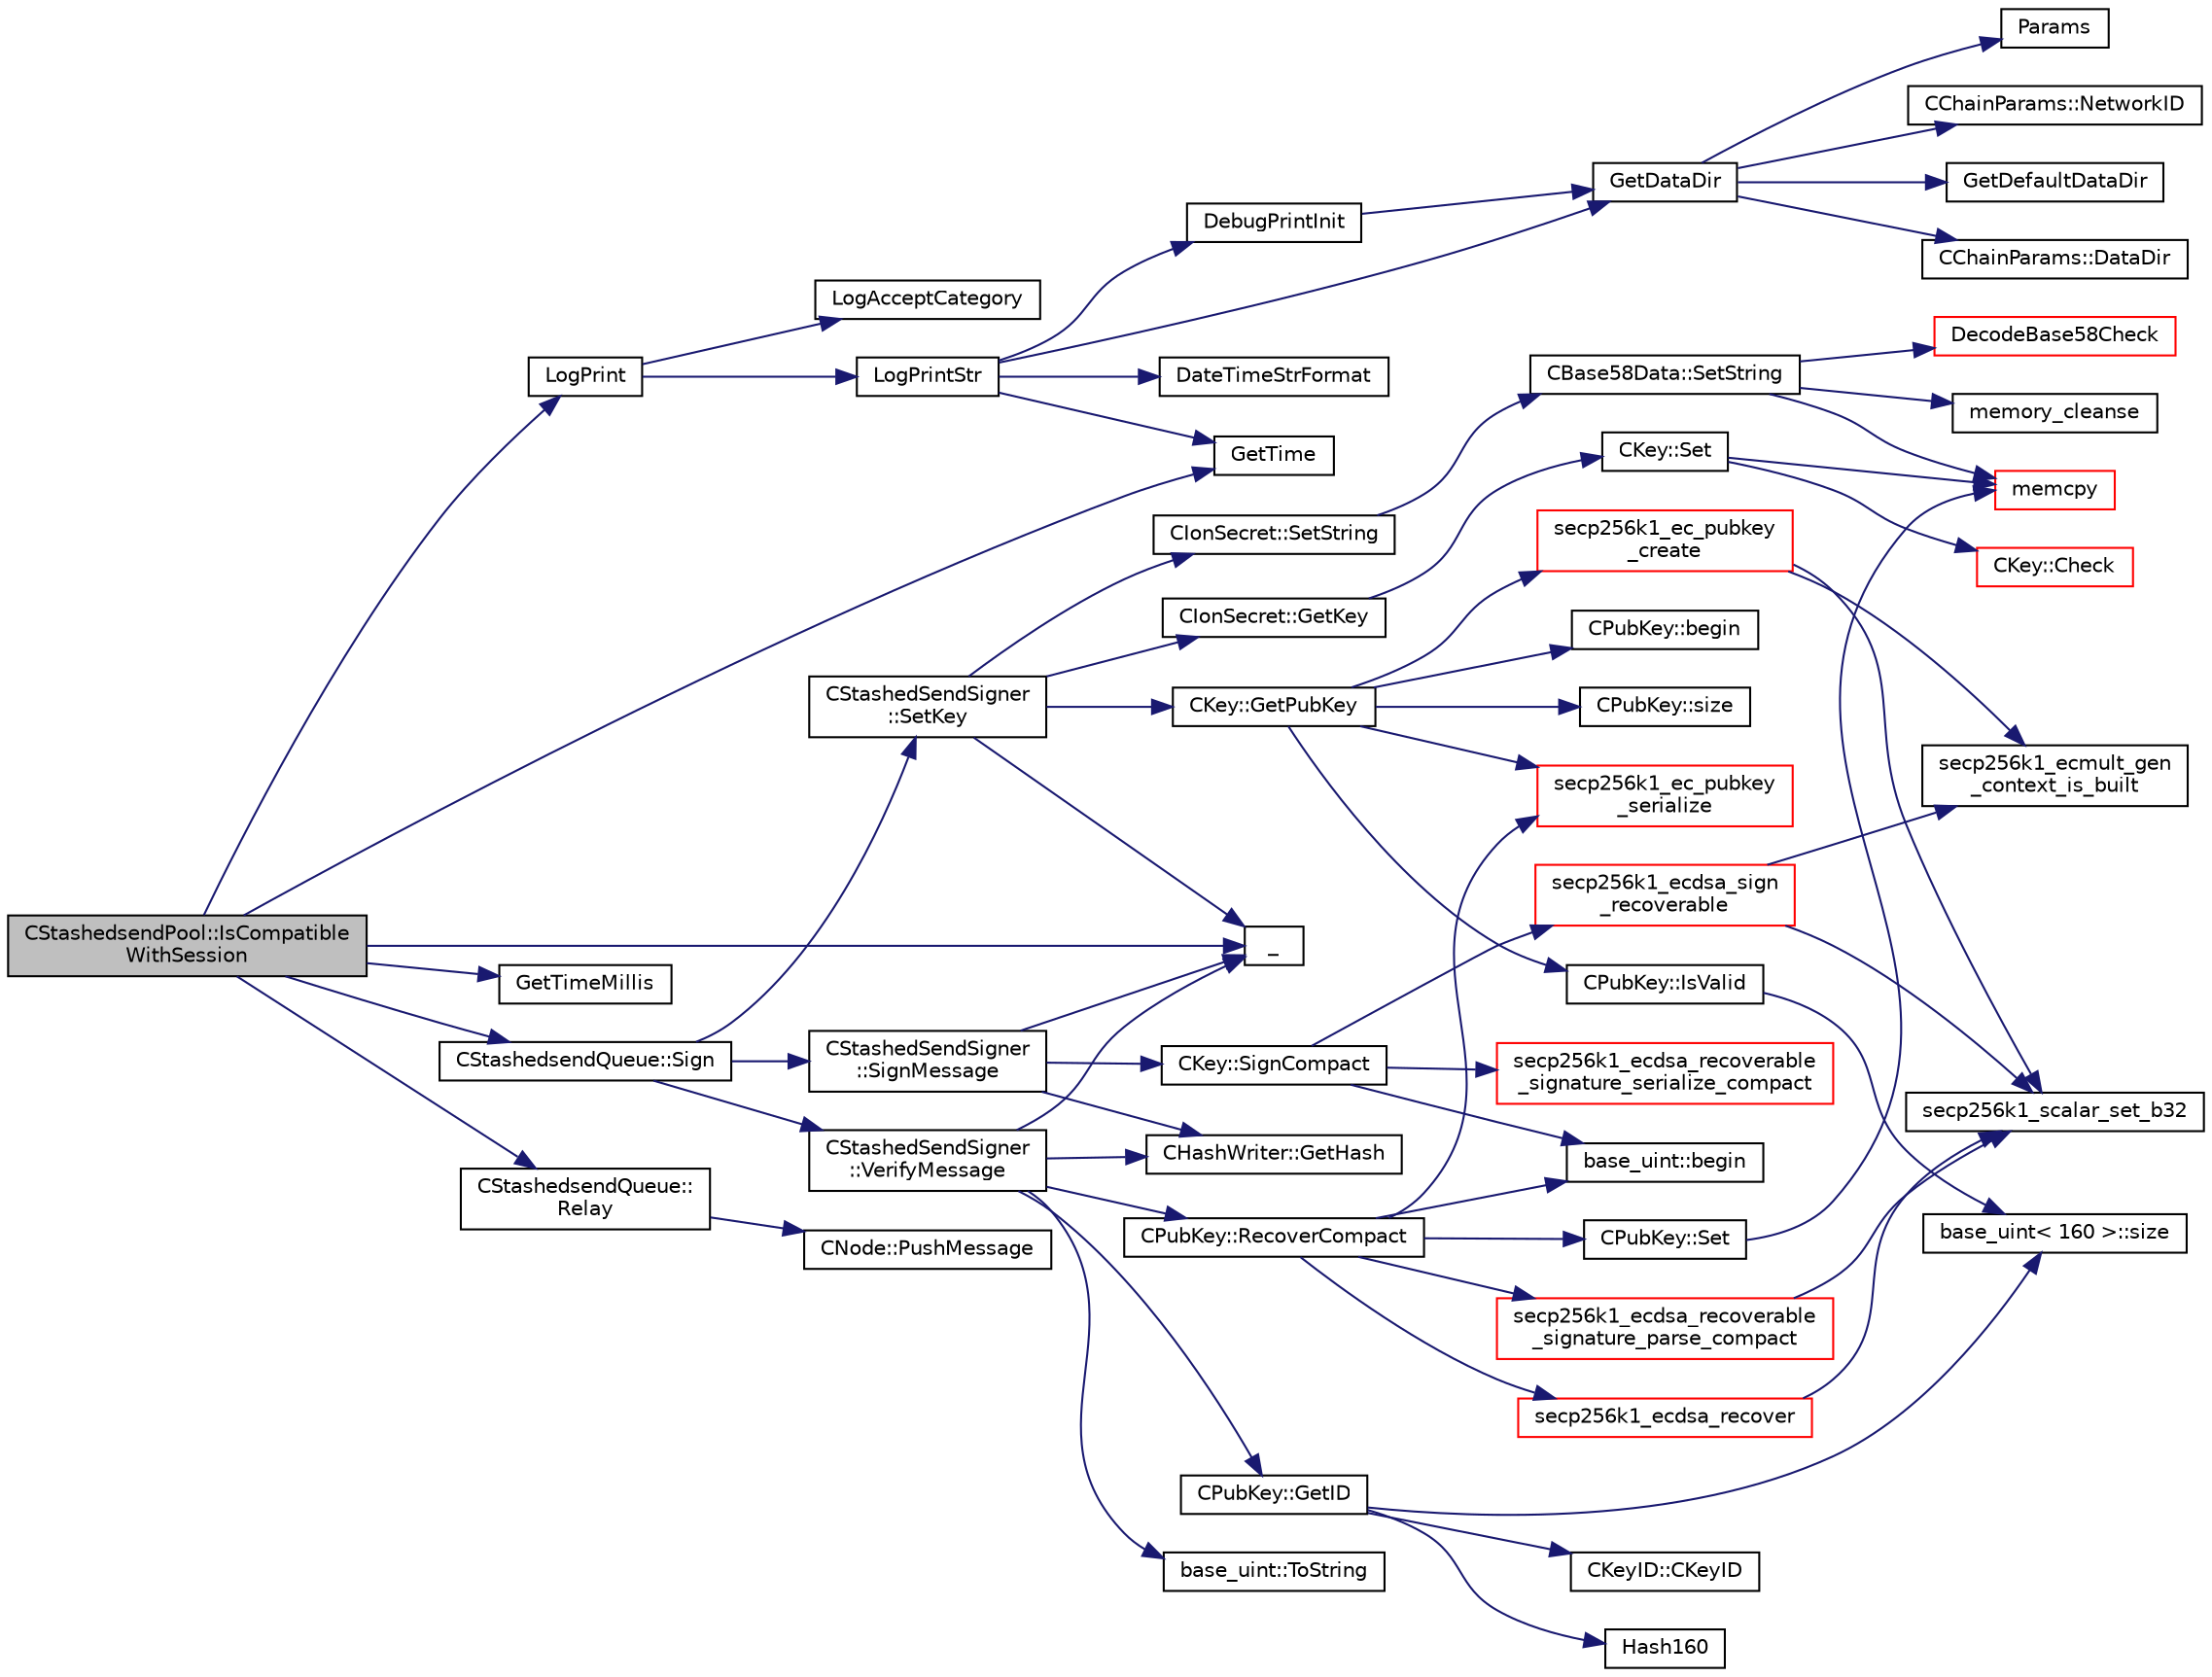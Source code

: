 digraph "CStashedsendPool::IsCompatibleWithSession"
{
  edge [fontname="Helvetica",fontsize="10",labelfontname="Helvetica",labelfontsize="10"];
  node [fontname="Helvetica",fontsize="10",shape=record];
  rankdir="LR";
  Node1370 [label="CStashedsendPool::IsCompatible\lWithSession",height=0.2,width=0.4,color="black", fillcolor="grey75", style="filled", fontcolor="black"];
  Node1370 -> Node1371 [color="midnightblue",fontsize="10",style="solid",fontname="Helvetica"];
  Node1371 [label="LogPrint",height=0.2,width=0.4,color="black", fillcolor="white", style="filled",URL="$d8/d3c/util_8h.html#aab1f837a2366f424bdc996fdf6352171"];
  Node1371 -> Node1372 [color="midnightblue",fontsize="10",style="solid",fontname="Helvetica"];
  Node1372 [label="LogAcceptCategory",height=0.2,width=0.4,color="black", fillcolor="white", style="filled",URL="$d8/d3c/util_8h.html#a343d2a13efe00125f78d25dafb0a8d98"];
  Node1371 -> Node1373 [color="midnightblue",fontsize="10",style="solid",fontname="Helvetica"];
  Node1373 [label="LogPrintStr",height=0.2,width=0.4,color="black", fillcolor="white", style="filled",URL="$d8/d3c/util_8h.html#afd4c3002b2797c0560adddb6af3ca1da"];
  Node1373 -> Node1374 [color="midnightblue",fontsize="10",style="solid",fontname="Helvetica"];
  Node1374 [label="DebugPrintInit",height=0.2,width=0.4,color="black", fillcolor="white", style="filled",URL="$df/d2d/util_8cpp.html#a751ff5f21d880737811136b5e0bcea12"];
  Node1374 -> Node1375 [color="midnightblue",fontsize="10",style="solid",fontname="Helvetica"];
  Node1375 [label="GetDataDir",height=0.2,width=0.4,color="black", fillcolor="white", style="filled",URL="$df/d2d/util_8cpp.html#ab83866a054745d4b30a3948a1b44beba"];
  Node1375 -> Node1376 [color="midnightblue",fontsize="10",style="solid",fontname="Helvetica"];
  Node1376 [label="Params",height=0.2,width=0.4,color="black", fillcolor="white", style="filled",URL="$df/dbf/chainparams_8cpp.html#ace5c5b706d71a324a417dd2db394fd4a",tooltip="Return the currently selected parameters. "];
  Node1375 -> Node1377 [color="midnightblue",fontsize="10",style="solid",fontname="Helvetica"];
  Node1377 [label="CChainParams::NetworkID",height=0.2,width=0.4,color="black", fillcolor="white", style="filled",URL="$d1/d4f/class_c_chain_params.html#a90dc493ec0c0325c98c3ac06eb99862b"];
  Node1375 -> Node1378 [color="midnightblue",fontsize="10",style="solid",fontname="Helvetica"];
  Node1378 [label="GetDefaultDataDir",height=0.2,width=0.4,color="black", fillcolor="white", style="filled",URL="$df/d2d/util_8cpp.html#ab272995de020a3bcbf743be630e485c6"];
  Node1375 -> Node1379 [color="midnightblue",fontsize="10",style="solid",fontname="Helvetica"];
  Node1379 [label="CChainParams::DataDir",height=0.2,width=0.4,color="black", fillcolor="white", style="filled",URL="$d1/d4f/class_c_chain_params.html#a959488b5d8e6fe62857940b831d73a78"];
  Node1373 -> Node1375 [color="midnightblue",fontsize="10",style="solid",fontname="Helvetica"];
  Node1373 -> Node1380 [color="midnightblue",fontsize="10",style="solid",fontname="Helvetica"];
  Node1380 [label="DateTimeStrFormat",height=0.2,width=0.4,color="black", fillcolor="white", style="filled",URL="$df/d2d/util_8cpp.html#a749bc6776c8ec72d7c5e4dea56aee415"];
  Node1373 -> Node1381 [color="midnightblue",fontsize="10",style="solid",fontname="Helvetica"];
  Node1381 [label="GetTime",height=0.2,width=0.4,color="black", fillcolor="white", style="filled",URL="$df/d2d/util_8cpp.html#a46fac5fba8ba905b5f9acb364f5d8c6f"];
  Node1370 -> Node1382 [color="midnightblue",fontsize="10",style="solid",fontname="Helvetica"];
  Node1382 [label="_",height=0.2,width=0.4,color="black", fillcolor="white", style="filled",URL="$d9/d6d/ui__interface_8h.html#aad133bb6103b53cebf03fd01e2f11ba1",tooltip="Translation function: Call Translate signal on UI interface, which returns a boost::optional result..."];
  Node1370 -> Node1383 [color="midnightblue",fontsize="10",style="solid",fontname="Helvetica"];
  Node1383 [label="GetTimeMillis",height=0.2,width=0.4,color="black", fillcolor="white", style="filled",URL="$d8/d3c/util_8h.html#a139d0fe6387b9e230a9b8bb12d9b43b9"];
  Node1370 -> Node1381 [color="midnightblue",fontsize="10",style="solid",fontname="Helvetica"];
  Node1370 -> Node1384 [color="midnightblue",fontsize="10",style="solid",fontname="Helvetica"];
  Node1384 [label="CStashedsendQueue::Sign",height=0.2,width=0.4,color="black", fillcolor="white", style="filled",URL="$dd/d34/class_c_stashedsend_queue.html#a781354a3071b29fbf76df2353919933c",tooltip="Sign this Stashedsend transaction. "];
  Node1384 -> Node1385 [color="midnightblue",fontsize="10",style="solid",fontname="Helvetica"];
  Node1385 [label="CStashedSendSigner\l::SetKey",height=0.2,width=0.4,color="black", fillcolor="white", style="filled",URL="$da/d0a/class_c_stashed_send_signer.html#a706eb86a74431f151080cb9e466fe6ce",tooltip="Set the private/public key values, returns true if successful. "];
  Node1385 -> Node1386 [color="midnightblue",fontsize="10",style="solid",fontname="Helvetica"];
  Node1386 [label="CIonSecret::SetString",height=0.2,width=0.4,color="black", fillcolor="white", style="filled",URL="$d3/d88/class_c_ion_secret.html#a0b279b6a41b2992fae7d3f70f7977f1c"];
  Node1386 -> Node1387 [color="midnightblue",fontsize="10",style="solid",fontname="Helvetica"];
  Node1387 [label="CBase58Data::SetString",height=0.2,width=0.4,color="black", fillcolor="white", style="filled",URL="$d2/d08/class_c_base58_data.html#a250fa3bc97d03c7d87de5485c8b49b57"];
  Node1387 -> Node1388 [color="midnightblue",fontsize="10",style="solid",fontname="Helvetica"];
  Node1388 [label="DecodeBase58Check",height=0.2,width=0.4,color="red", fillcolor="white", style="filled",URL="$db/d9c/base58_8cpp.html#ae2dc7ad63e243509e0871ec4a5890678",tooltip="Decode a base58-encoded string (psz) that includes a checksum into a byte vector (vchRet), return true if decoding is successful. "];
  Node1387 -> Node1392 [color="midnightblue",fontsize="10",style="solid",fontname="Helvetica"];
  Node1392 [label="memcpy",height=0.2,width=0.4,color="red", fillcolor="white", style="filled",URL="$d5/d9f/glibc__compat_8cpp.html#a0f46826ab0466591e136db24394923cf"];
  Node1387 -> Node1395 [color="midnightblue",fontsize="10",style="solid",fontname="Helvetica"];
  Node1395 [label="memory_cleanse",height=0.2,width=0.4,color="black", fillcolor="white", style="filled",URL="$da/d37/cleanse_8cpp.html#a5a4afb85dd16ecc1f6019c782db78663"];
  Node1385 -> Node1382 [color="midnightblue",fontsize="10",style="solid",fontname="Helvetica"];
  Node1385 -> Node1396 [color="midnightblue",fontsize="10",style="solid",fontname="Helvetica"];
  Node1396 [label="CIonSecret::GetKey",height=0.2,width=0.4,color="black", fillcolor="white", style="filled",URL="$d3/d88/class_c_ion_secret.html#a5220650629f8d852bd6cffeec00df235"];
  Node1396 -> Node1397 [color="midnightblue",fontsize="10",style="solid",fontname="Helvetica"];
  Node1397 [label="CKey::Set",height=0.2,width=0.4,color="black", fillcolor="white", style="filled",URL="$d2/d63/class_c_key.html#aaa13d5f08456bba094210c5eeabf64c8"];
  Node1397 -> Node1398 [color="midnightblue",fontsize="10",style="solid",fontname="Helvetica"];
  Node1398 [label="CKey::Check",height=0.2,width=0.4,color="red", fillcolor="white", style="filled",URL="$d2/d63/class_c_key.html#acec869bc75fa8f4d619ab025d367a97c"];
  Node1397 -> Node1392 [color="midnightblue",fontsize="10",style="solid",fontname="Helvetica"];
  Node1385 -> Node1403 [color="midnightblue",fontsize="10",style="solid",fontname="Helvetica"];
  Node1403 [label="CKey::GetPubKey",height=0.2,width=0.4,color="black", fillcolor="white", style="filled",URL="$d2/d63/class_c_key.html#aa1085c59603a62db6ec776300f250337"];
  Node1403 -> Node1404 [color="midnightblue",fontsize="10",style="solid",fontname="Helvetica"];
  Node1404 [label="secp256k1_ec_pubkey\l_create",height=0.2,width=0.4,color="red", fillcolor="white", style="filled",URL="$d7/dd3/secp256k1_8h.html#a7438071aa8a6dc4697abe4f4659f2161",tooltip="Compute the public key for a secret key. "];
  Node1404 -> Node1405 [color="midnightblue",fontsize="10",style="solid",fontname="Helvetica"];
  Node1405 [label="secp256k1_ecmult_gen\l_context_is_built",height=0.2,width=0.4,color="black", fillcolor="white", style="filled",URL="$d6/d76/ecmult__gen_8h.html#a9a40662d6ed2cbab43dbddc25f570f97"];
  Node1404 -> Node1400 [color="midnightblue",fontsize="10",style="solid",fontname="Helvetica"];
  Node1400 [label="secp256k1_scalar_set_b32",height=0.2,width=0.4,color="black", fillcolor="white", style="filled",URL="$db/d94/scalar_8h.html#a25cc2d45ae1d1765d07c3313cdf46fa0",tooltip="Set a scalar from a big endian byte array. "];
  Node1403 -> Node1413 [color="midnightblue",fontsize="10",style="solid",fontname="Helvetica"];
  Node1413 [label="secp256k1_ec_pubkey\l_serialize",height=0.2,width=0.4,color="red", fillcolor="white", style="filled",URL="$d7/dd3/secp256k1_8h.html#a34977bf00322e510e881160c421836d7",tooltip="Serialize a pubkey object into a serialized byte sequence. "];
  Node1403 -> Node1420 [color="midnightblue",fontsize="10",style="solid",fontname="Helvetica"];
  Node1420 [label="CPubKey::begin",height=0.2,width=0.4,color="black", fillcolor="white", style="filled",URL="$da/d4e/class_c_pub_key.html#a859ab9909d68092d6d4fc739237ab358"];
  Node1403 -> Node1421 [color="midnightblue",fontsize="10",style="solid",fontname="Helvetica"];
  Node1421 [label="CPubKey::size",height=0.2,width=0.4,color="black", fillcolor="white", style="filled",URL="$da/d4e/class_c_pub_key.html#a6bb28fcf0a5f799c69f5b7269363b309"];
  Node1403 -> Node1422 [color="midnightblue",fontsize="10",style="solid",fontname="Helvetica"];
  Node1422 [label="CPubKey::IsValid",height=0.2,width=0.4,color="black", fillcolor="white", style="filled",URL="$da/d4e/class_c_pub_key.html#a4fa94293cf8577fd039b9a133f6c7f30"];
  Node1422 -> Node1423 [color="midnightblue",fontsize="10",style="solid",fontname="Helvetica"];
  Node1423 [label="base_uint\< 160 \>::size",height=0.2,width=0.4,color="black", fillcolor="white", style="filled",URL="$da/df7/classbase__uint.html#a1f49b034e686269601ea89b0319b8004"];
  Node1384 -> Node1424 [color="midnightblue",fontsize="10",style="solid",fontname="Helvetica"];
  Node1424 [label="CStashedSendSigner\l::SignMessage",height=0.2,width=0.4,color="black", fillcolor="white", style="filled",URL="$da/d0a/class_c_stashed_send_signer.html#a3a9275044c94eabef7ed9c2fdf35d2f6",tooltip="Sign the message, returns true if successful. "];
  Node1424 -> Node1425 [color="midnightblue",fontsize="10",style="solid",fontname="Helvetica"];
  Node1425 [label="CKey::SignCompact",height=0.2,width=0.4,color="black", fillcolor="white", style="filled",URL="$d2/d63/class_c_key.html#afe77d80889aa68e92e6882e75424cfb8"];
  Node1425 -> Node1426 [color="midnightblue",fontsize="10",style="solid",fontname="Helvetica"];
  Node1426 [label="secp256k1_ecdsa_sign\l_recoverable",height=0.2,width=0.4,color="red", fillcolor="white", style="filled",URL="$d9/d84/secp256k1__recovery_8h.html#a1b1f4423a232f681e90e5f9d28f3d148",tooltip="Create a recoverable ECDSA signature. "];
  Node1426 -> Node1405 [color="midnightblue",fontsize="10",style="solid",fontname="Helvetica"];
  Node1426 -> Node1400 [color="midnightblue",fontsize="10",style="solid",fontname="Helvetica"];
  Node1425 -> Node1430 [color="midnightblue",fontsize="10",style="solid",fontname="Helvetica"];
  Node1430 [label="base_uint::begin",height=0.2,width=0.4,color="black", fillcolor="white", style="filled",URL="$da/df7/classbase__uint.html#aaa32054bf4e8fbb31d54a75f6065174d"];
  Node1425 -> Node1431 [color="midnightblue",fontsize="10",style="solid",fontname="Helvetica"];
  Node1431 [label="secp256k1_ecdsa_recoverable\l_signature_serialize_compact",height=0.2,width=0.4,color="red", fillcolor="white", style="filled",URL="$d9/d84/secp256k1__recovery_8h.html#a12f08c89ceb61949c6a4ec6eb2511185",tooltip="Serialize an ECDSA signature in compact format (64 bytes + recovery id). "];
  Node1424 -> Node1433 [color="midnightblue",fontsize="10",style="solid",fontname="Helvetica"];
  Node1433 [label="CHashWriter::GetHash",height=0.2,width=0.4,color="black", fillcolor="white", style="filled",URL="$d2/def/class_c_hash_writer.html#ae94a937211502eabf19477630090093a"];
  Node1424 -> Node1382 [color="midnightblue",fontsize="10",style="solid",fontname="Helvetica"];
  Node1384 -> Node1434 [color="midnightblue",fontsize="10",style="solid",fontname="Helvetica"];
  Node1434 [label="CStashedSendSigner\l::VerifyMessage",height=0.2,width=0.4,color="black", fillcolor="white", style="filled",URL="$da/d0a/class_c_stashed_send_signer.html#a917e4eb567f2005a73ef59bafcf46bd4",tooltip="Verify the message, returns true if succcessful. "];
  Node1434 -> Node1435 [color="midnightblue",fontsize="10",style="solid",fontname="Helvetica"];
  Node1435 [label="CPubKey::RecoverCompact",height=0.2,width=0.4,color="black", fillcolor="white", style="filled",URL="$da/d4e/class_c_pub_key.html#a169505e735a02db385486b0affeb565c"];
  Node1435 -> Node1436 [color="midnightblue",fontsize="10",style="solid",fontname="Helvetica"];
  Node1436 [label="secp256k1_ecdsa_recoverable\l_signature_parse_compact",height=0.2,width=0.4,color="red", fillcolor="white", style="filled",URL="$d9/d84/secp256k1__recovery_8h.html#a6699b45dc75be70f028ac7d8ffaba46e",tooltip="Parse a compact ECDSA signature (64 bytes + recovery id). "];
  Node1436 -> Node1400 [color="midnightblue",fontsize="10",style="solid",fontname="Helvetica"];
  Node1435 -> Node1437 [color="midnightblue",fontsize="10",style="solid",fontname="Helvetica"];
  Node1437 [label="secp256k1_ecdsa_recover",height=0.2,width=0.4,color="red", fillcolor="white", style="filled",URL="$d9/d84/secp256k1__recovery_8h.html#a7e156c6f4be24b07f4a563210dcb1a2e",tooltip="Recover an ECDSA public key from a signature. "];
  Node1437 -> Node1400 [color="midnightblue",fontsize="10",style="solid",fontname="Helvetica"];
  Node1435 -> Node1430 [color="midnightblue",fontsize="10",style="solid",fontname="Helvetica"];
  Node1435 -> Node1413 [color="midnightblue",fontsize="10",style="solid",fontname="Helvetica"];
  Node1435 -> Node1454 [color="midnightblue",fontsize="10",style="solid",fontname="Helvetica"];
  Node1454 [label="CPubKey::Set",height=0.2,width=0.4,color="black", fillcolor="white", style="filled",URL="$da/d4e/class_c_pub_key.html#af59bc1d3be119c1f8b49d3c1e2c0797b"];
  Node1454 -> Node1392 [color="midnightblue",fontsize="10",style="solid",fontname="Helvetica"];
  Node1434 -> Node1433 [color="midnightblue",fontsize="10",style="solid",fontname="Helvetica"];
  Node1434 -> Node1382 [color="midnightblue",fontsize="10",style="solid",fontname="Helvetica"];
  Node1434 -> Node1455 [color="midnightblue",fontsize="10",style="solid",fontname="Helvetica"];
  Node1455 [label="CPubKey::GetID",height=0.2,width=0.4,color="black", fillcolor="white", style="filled",URL="$da/d4e/class_c_pub_key.html#a2675f7e6f72eff68e7a5227289feb021"];
  Node1455 -> Node1456 [color="midnightblue",fontsize="10",style="solid",fontname="Helvetica"];
  Node1456 [label="CKeyID::CKeyID",height=0.2,width=0.4,color="black", fillcolor="white", style="filled",URL="$dd/d88/class_c_key_i_d.html#a01dbd3c37820a2ffe89d106c6a7cf53d"];
  Node1455 -> Node1457 [color="midnightblue",fontsize="10",style="solid",fontname="Helvetica"];
  Node1457 [label="Hash160",height=0.2,width=0.4,color="black", fillcolor="white", style="filled",URL="$db/dfb/hash_8h.html#a4490f70ddae16e9e48460a0416a48a6b"];
  Node1455 -> Node1423 [color="midnightblue",fontsize="10",style="solid",fontname="Helvetica"];
  Node1434 -> Node1458 [color="midnightblue",fontsize="10",style="solid",fontname="Helvetica"];
  Node1458 [label="base_uint::ToString",height=0.2,width=0.4,color="black", fillcolor="white", style="filled",URL="$da/df7/classbase__uint.html#acccba4d9d51a0c36261718ca0cbb293b"];
  Node1370 -> Node1459 [color="midnightblue",fontsize="10",style="solid",fontname="Helvetica"];
  Node1459 [label="CStashedsendQueue::\lRelay",height=0.2,width=0.4,color="black", fillcolor="white", style="filled",URL="$dd/d34/class_c_stashedsend_queue.html#a09556c9ce4afb98f472edcd74dec575a"];
  Node1459 -> Node1460 [color="midnightblue",fontsize="10",style="solid",fontname="Helvetica"];
  Node1460 [label="CNode::PushMessage",height=0.2,width=0.4,color="black", fillcolor="white", style="filled",URL="$d1/d64/class_c_node.html#a204fda3d33404cb37698c085b1583ab2"];
}
